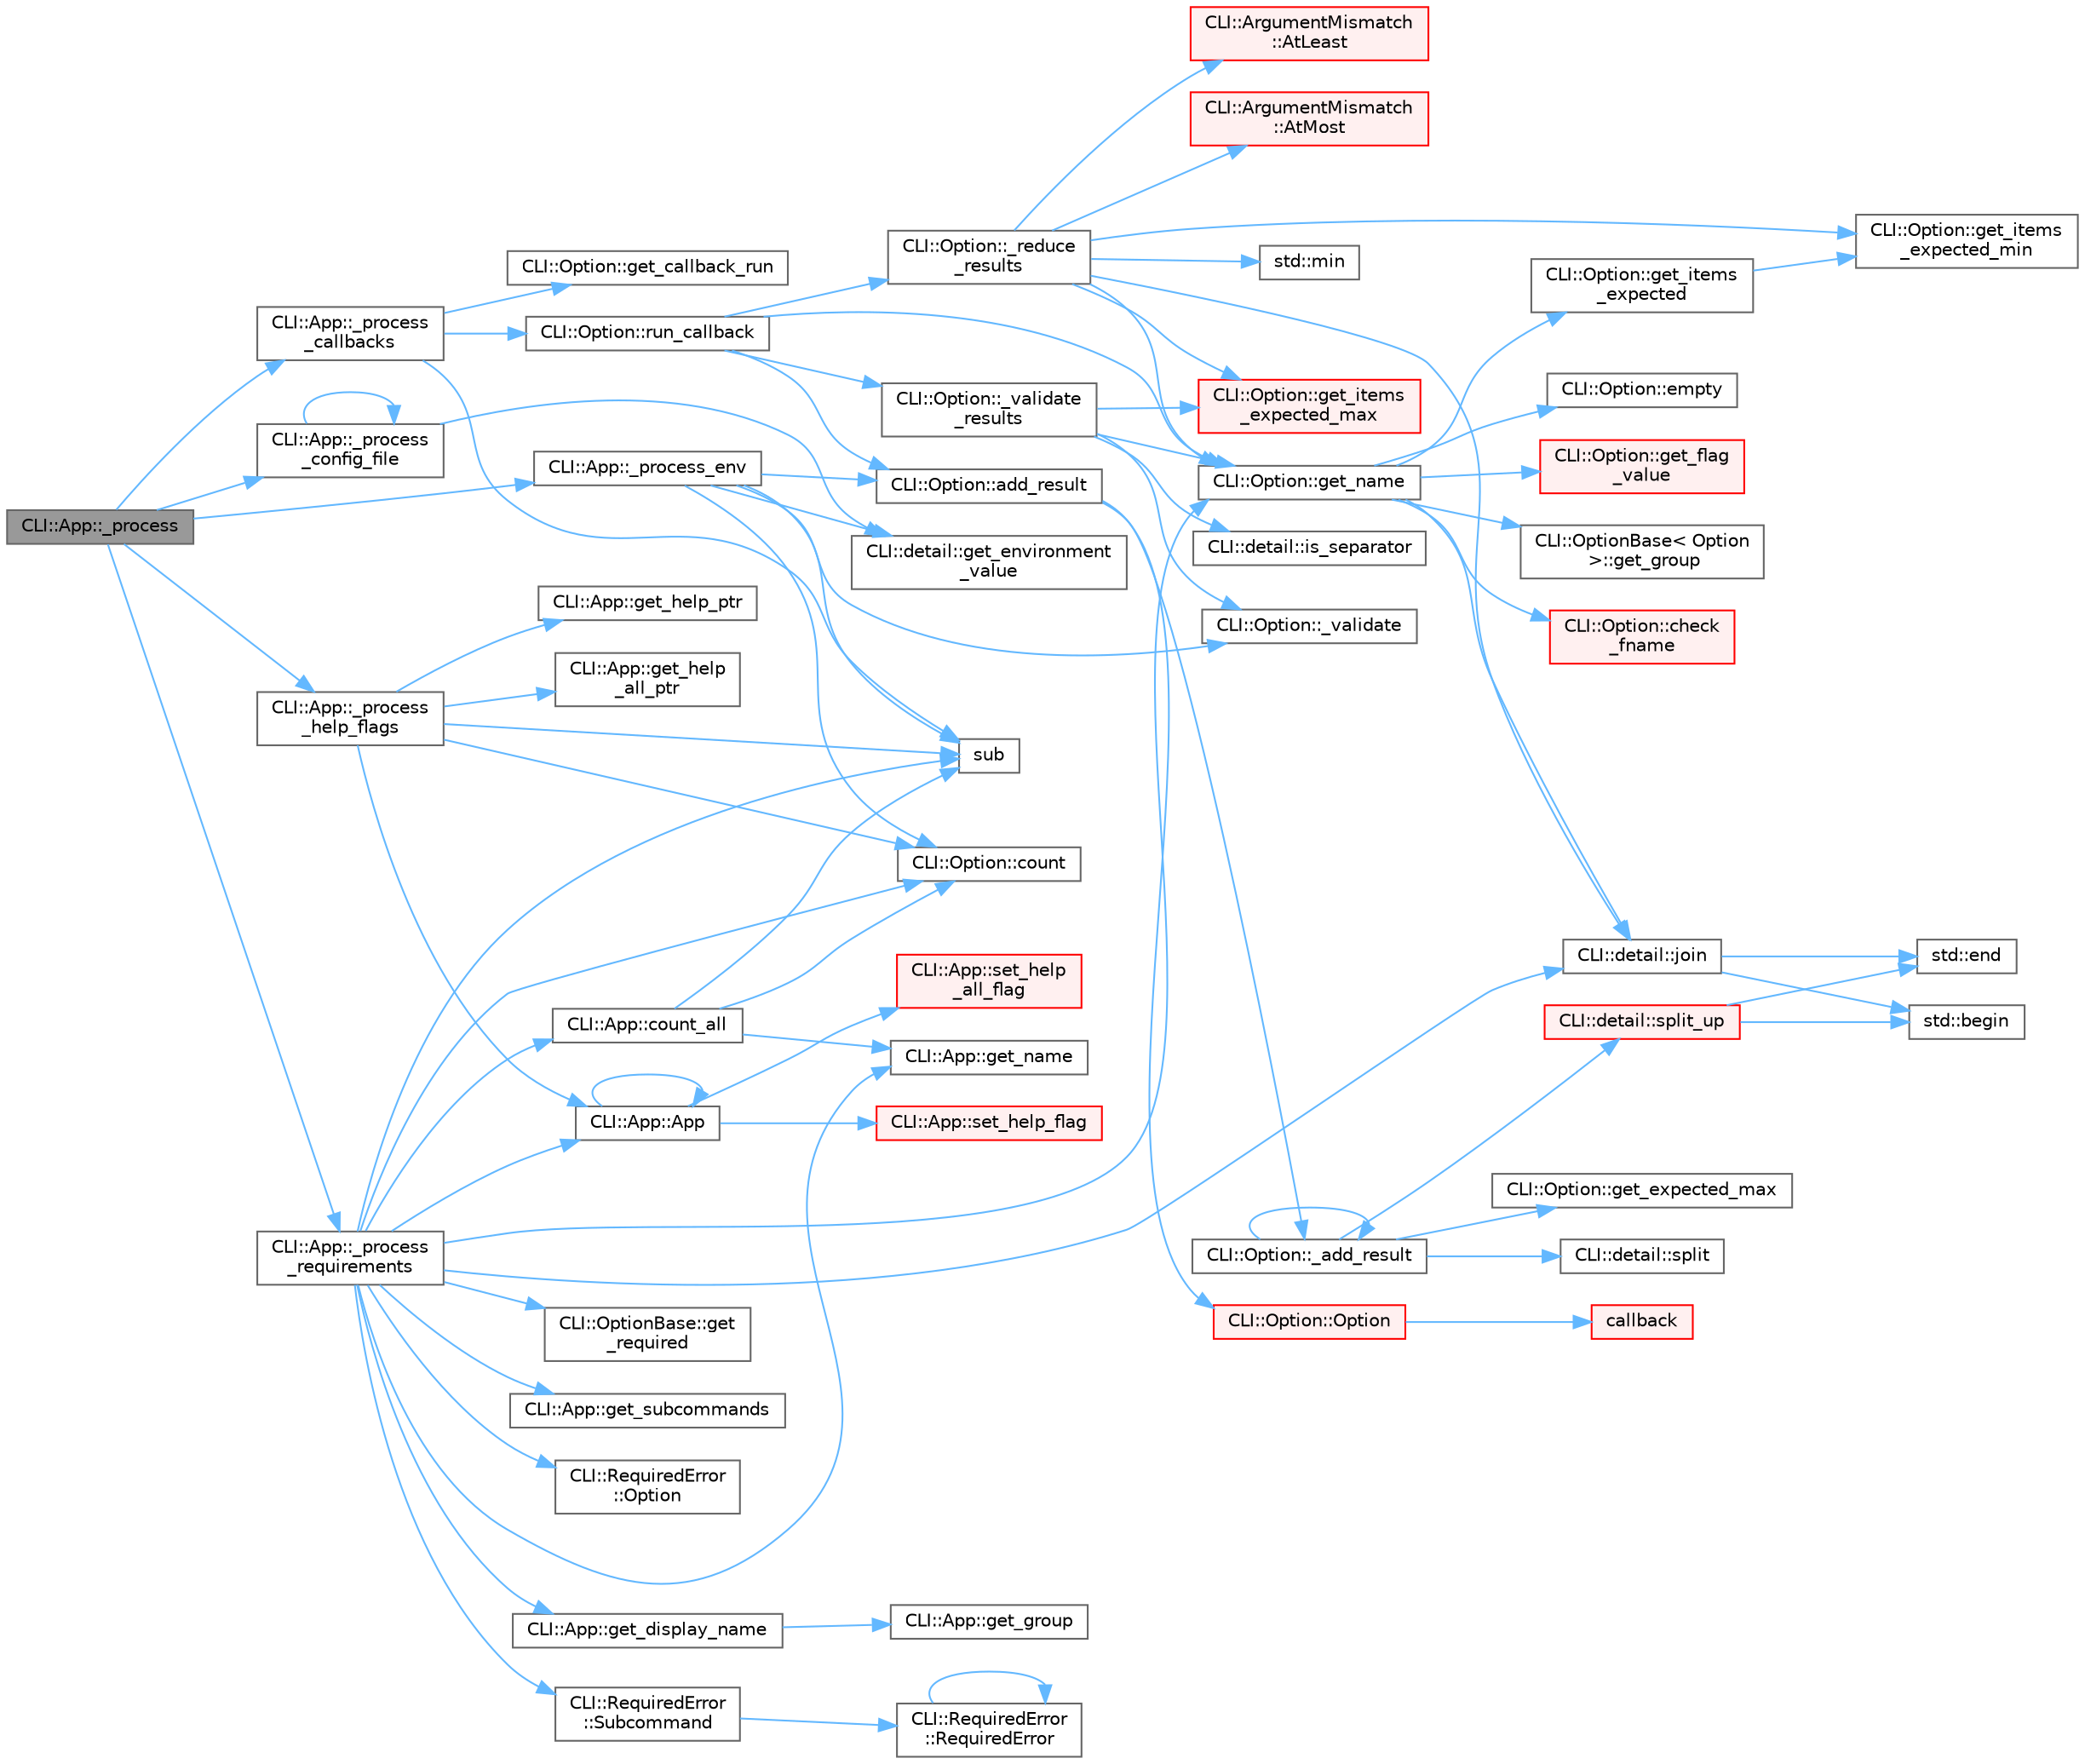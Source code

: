 digraph "CLI::App::_process"
{
 // LATEX_PDF_SIZE
  bgcolor="transparent";
  edge [fontname=Helvetica,fontsize=10,labelfontname=Helvetica,labelfontsize=10];
  node [fontname=Helvetica,fontsize=10,shape=box,height=0.2,width=0.4];
  rankdir="LR";
  Node1 [id="Node000001",label="CLI::App::_process",height=0.2,width=0.4,color="gray40", fillcolor="grey60", style="filled", fontcolor="black",tooltip="Process callbacks and such."];
  Node1 -> Node2 [id="edge1_Node000001_Node000002",color="steelblue1",style="solid",tooltip=" "];
  Node2 [id="Node000002",label="CLI::App::_process\l_callbacks",height=0.2,width=0.4,color="grey40", fillcolor="white", style="filled",URL="$class_c_l_i_1_1_app.html#ac6516089c28007d8502bb48067a60c85",tooltip="Process callbacks. Runs on all subcommands."];
  Node2 -> Node3 [id="edge2_Node000002_Node000003",color="steelblue1",style="solid",tooltip=" "];
  Node3 [id="Node000003",label="CLI::Option::get_callback_run",height=0.2,width=0.4,color="grey40", fillcolor="white", style="filled",URL="$class_c_l_i_1_1_option.html#a4c0023b0ba34fb5f230a8f09f035bd41",tooltip="See if the callback has been run already"];
  Node2 -> Node4 [id="edge3_Node000002_Node000004",color="steelblue1",style="solid",tooltip=" "];
  Node4 [id="Node000004",label="CLI::Option::run_callback",height=0.2,width=0.4,color="grey40", fillcolor="white", style="filled",URL="$class_c_l_i_1_1_option.html#a3f124f1827ca11033d591b5673fc2ac2",tooltip="Process the callback"];
  Node4 -> Node5 [id="edge4_Node000004_Node000005",color="steelblue1",style="solid",tooltip=" "];
  Node5 [id="Node000005",label="CLI::Option::_reduce\l_results",height=0.2,width=0.4,color="grey40", fillcolor="white", style="filled",URL="$class_c_l_i_1_1_option.html#aa94827437444cbd41f9d59a84c35ca40",tooltip=" "];
  Node5 -> Node6 [id="edge5_Node000005_Node000006",color="steelblue1",style="solid",tooltip=" "];
  Node6 [id="Node000006",label="CLI::ArgumentMismatch\l::AtLeast",height=0.2,width=0.4,color="red", fillcolor="#FFF0F0", style="filled",URL="$class_c_l_i_1_1_argument_mismatch.html#a76c9d5822d9b0a2825a54a22e04e05ff",tooltip=" "];
  Node5 -> Node10 [id="edge6_Node000005_Node000010",color="steelblue1",style="solid",tooltip=" "];
  Node10 [id="Node000010",label="CLI::ArgumentMismatch\l::AtMost",height=0.2,width=0.4,color="red", fillcolor="#FFF0F0", style="filled",URL="$class_c_l_i_1_1_argument_mismatch.html#ae13fac165ff6b4fdc588d364dbaa85bf",tooltip=" "];
  Node5 -> Node11 [id="edge7_Node000005_Node000011",color="steelblue1",style="solid",tooltip=" "];
  Node11 [id="Node000011",label="CLI::Option::get_items\l_expected_max",height=0.2,width=0.4,color="red", fillcolor="#FFF0F0", style="filled",URL="$class_c_l_i_1_1_option.html#a7bdc3555509b93cbd8d5b9b2ccb3b016",tooltip="Get the maximum number of items expected to be returned and used for the callback"];
  Node5 -> Node14 [id="edge8_Node000005_Node000014",color="steelblue1",style="solid",tooltip=" "];
  Node14 [id="Node000014",label="CLI::Option::get_items\l_expected_min",height=0.2,width=0.4,color="grey40", fillcolor="white", style="filled",URL="$class_c_l_i_1_1_option.html#a65f68eaa288d2608560ae87f3c36f6fa",tooltip="The total min number of expected string values to be used"];
  Node5 -> Node15 [id="edge9_Node000005_Node000015",color="steelblue1",style="solid",tooltip=" "];
  Node15 [id="Node000015",label="CLI::Option::get_name",height=0.2,width=0.4,color="grey40", fillcolor="white", style="filled",URL="$class_c_l_i_1_1_option.html#a47e135d5198fd9df5b481091d2538b60",tooltip="Gets a comma separated list of names. Will include / prefer the positional name if positional is true..."];
  Node15 -> Node16 [id="edge10_Node000015_Node000016",color="steelblue1",style="solid",tooltip=" "];
  Node16 [id="Node000016",label="CLI::Option::check\l_fname",height=0.2,width=0.4,color="red", fillcolor="#FFF0F0", style="filled",URL="$class_c_l_i_1_1_option.html#a331870cf4db8893cac3af126aac487a8",tooltip="Requires \"--\" to be removed from string"];
  Node15 -> Node24 [id="edge11_Node000015_Node000024",color="steelblue1",style="solid",tooltip=" "];
  Node24 [id="Node000024",label="CLI::Option::empty",height=0.2,width=0.4,color="grey40", fillcolor="white", style="filled",URL="$class_c_l_i_1_1_option.html#ab9d324306095b7af93bc09812f5b4dec",tooltip="True if the option was not passed"];
  Node15 -> Node25 [id="edge12_Node000015_Node000025",color="steelblue1",style="solid",tooltip=" "];
  Node25 [id="Node000025",label="CLI::Option::get_flag\l_value",height=0.2,width=0.4,color="red", fillcolor="#FFF0F0", style="filled",URL="$class_c_l_i_1_1_option.html#aa006173c1a09b0ed01bff4b305b042ca",tooltip=" "];
  Node15 -> Node29 [id="edge13_Node000015_Node000029",color="steelblue1",style="solid",tooltip=" "];
  Node29 [id="Node000029",label="CLI::OptionBase\< Option\l \>::get_group",height=0.2,width=0.4,color="grey40", fillcolor="white", style="filled",URL="$class_c_l_i_1_1_option_base.html#aeb86193da05c10a12814ce45d2d16e0d",tooltip=" "];
  Node15 -> Node30 [id="edge14_Node000015_Node000030",color="steelblue1",style="solid",tooltip=" "];
  Node30 [id="Node000030",label="CLI::Option::get_items\l_expected",height=0.2,width=0.4,color="grey40", fillcolor="white", style="filled",URL="$class_c_l_i_1_1_option.html#aa12c4f65cf2ac9c58ebe050c46603fc0",tooltip="The total min number of expected string values to be used"];
  Node30 -> Node14 [id="edge15_Node000030_Node000014",color="steelblue1",style="solid",tooltip=" "];
  Node15 -> Node31 [id="edge16_Node000015_Node000031",color="steelblue1",style="solid",tooltip=" "];
  Node31 [id="Node000031",label="CLI::detail::join",height=0.2,width=0.4,color="grey40", fillcolor="white", style="filled",URL="$namespace_c_l_i_1_1detail.html#ab351f13ec104e2cba19ec6baf4a552f6",tooltip="Simple function to join a string"];
  Node31 -> Node18 [id="edge17_Node000031_Node000018",color="steelblue1",style="solid",tooltip=" "];
  Node18 [id="Node000018",label="std::begin",height=0.2,width=0.4,color="grey40", fillcolor="white", style="filled",URL="$namespacestd.html#aec76fc52a775d29bc4058c8e1405045a",tooltip=" "];
  Node31 -> Node19 [id="edge18_Node000031_Node000019",color="steelblue1",style="solid",tooltip=" "];
  Node19 [id="Node000019",label="std::end",height=0.2,width=0.4,color="grey40", fillcolor="white", style="filled",URL="$namespacestd.html#a35f71a4c49ddf38bb590177e3a4b2598",tooltip=" "];
  Node5 -> Node31 [id="edge19_Node000005_Node000031",color="steelblue1",style="solid",tooltip=" "];
  Node5 -> Node32 [id="edge20_Node000005_Node000032",color="steelblue1",style="solid",tooltip=" "];
  Node32 [id="Node000032",label="std::min",height=0.2,width=0.4,color="grey40", fillcolor="white", style="filled",URL="$namespacestd.html#ac7b9885417769949d76890454b6d072e",tooltip=" "];
  Node4 -> Node33 [id="edge21_Node000004_Node000033",color="steelblue1",style="solid",tooltip=" "];
  Node33 [id="Node000033",label="CLI::Option::_validate\l_results",height=0.2,width=0.4,color="grey40", fillcolor="white", style="filled",URL="$class_c_l_i_1_1_option.html#a7f80e1e545c91f8babef62cf52221d0d",tooltip="Run the results through the Validators"];
  Node33 -> Node34 [id="edge22_Node000033_Node000034",color="steelblue1",style="solid",tooltip=" "];
  Node34 [id="Node000034",label="CLI::Option::_validate",height=0.2,width=0.4,color="grey40", fillcolor="white", style="filled",URL="$class_c_l_i_1_1_option.html#afd4ba41c3478ceb636fdfc4dfdfcb2b3",tooltip=" "];
  Node33 -> Node11 [id="edge23_Node000033_Node000011",color="steelblue1",style="solid",tooltip=" "];
  Node33 -> Node15 [id="edge24_Node000033_Node000015",color="steelblue1",style="solid",tooltip=" "];
  Node33 -> Node35 [id="edge25_Node000033_Node000035",color="steelblue1",style="solid",tooltip=" "];
  Node35 [id="Node000035",label="CLI::detail::is_separator",height=0.2,width=0.4,color="grey40", fillcolor="white", style="filled",URL="$namespace_c_l_i_1_1detail.html#a53b46b96102830769cc02952392e782f",tooltip="check if a string is a container segment separator (empty or \"%%\")"];
  Node4 -> Node36 [id="edge26_Node000004_Node000036",color="steelblue1",style="solid",tooltip=" "];
  Node36 [id="Node000036",label="CLI::Option::add_result",height=0.2,width=0.4,color="grey40", fillcolor="white", style="filled",URL="$class_c_l_i_1_1_option.html#ae2f3035c86ed75260c3871a653f5e013",tooltip="Puts a result at the end"];
  Node36 -> Node37 [id="edge27_Node000036_Node000037",color="steelblue1",style="solid",tooltip=" "];
  Node37 [id="Node000037",label="CLI::Option::_add_result",height=0.2,width=0.4,color="grey40", fillcolor="white", style="filled",URL="$class_c_l_i_1_1_option.html#a2a5f4081506d6e1c937a8fc7346edfa4",tooltip="Add a single result to the result set, taking into account delimiters"];
  Node37 -> Node37 [id="edge28_Node000037_Node000037",color="steelblue1",style="solid",tooltip=" "];
  Node37 -> Node38 [id="edge29_Node000037_Node000038",color="steelblue1",style="solid",tooltip=" "];
  Node38 [id="Node000038",label="CLI::Option::get_expected_max",height=0.2,width=0.4,color="grey40", fillcolor="white", style="filled",URL="$class_c_l_i_1_1_option.html#abc2f07af59e6a602ea6295486360f349",tooltip="The max number of times the option expects to be included"];
  Node37 -> Node39 [id="edge30_Node000037_Node000039",color="steelblue1",style="solid",tooltip=" "];
  Node39 [id="Node000039",label="CLI::detail::split",height=0.2,width=0.4,color="grey40", fillcolor="white", style="filled",URL="$namespace_c_l_i_1_1detail.html#a51c7de56768f2801b0cf95f247b01f06",tooltip="Split a string by a delim"];
  Node37 -> Node40 [id="edge31_Node000037_Node000040",color="steelblue1",style="solid",tooltip=" "];
  Node40 [id="Node000040",label="CLI::detail::split_up",height=0.2,width=0.4,color="red", fillcolor="#FFF0F0", style="filled",URL="$namespace_c_l_i_1_1detail.html#a90b70b1a501978d788801723a01f3de9",tooltip=" "];
  Node40 -> Node18 [id="edge32_Node000040_Node000018",color="steelblue1",style="solid",tooltip=" "];
  Node40 -> Node19 [id="edge33_Node000040_Node000019",color="steelblue1",style="solid",tooltip=" "];
  Node36 -> Node48 [id="edge34_Node000036_Node000048",color="steelblue1",style="solid",tooltip=" "];
  Node48 [id="Node000048",label="CLI::Option::Option",height=0.2,width=0.4,color="red", fillcolor="#FFF0F0", style="filled",URL="$class_c_l_i_1_1_option.html#a577e99d3ea33598b4dc3605f544d14fc",tooltip="Making an option by hand is not defined, it must be made by the App class"];
  Node48 -> Node49 [id="edge35_Node000048_Node000049",color="steelblue1",style="solid",tooltip=" "];
  Node49 [id="Node000049",label="callback",height=0.2,width=0.4,color="red", fillcolor="#FFF0F0", style="filled",URL="$external_2spine-runtimes_2spine-sfml_2c_2example_2main_8cpp.html#a2f27b7fc84a39cace84d90f62a8d4c8e",tooltip=" "];
  Node4 -> Node15 [id="edge36_Node000004_Node000015",color="steelblue1",style="solid",tooltip=" "];
  Node2 -> Node93 [id="edge37_Node000002_Node000093",color="steelblue1",style="solid",tooltip=" "];
  Node93 [id="Node000093",label="sub",height=0.2,width=0.4,color="grey40", fillcolor="white", style="filled",URL="$svd__common_8h.html#abbcc1b1ba3de417b2c556b7a2f6d54f6",tooltip=" "];
  Node1 -> Node94 [id="edge38_Node000001_Node000094",color="steelblue1",style="solid",tooltip=" "];
  Node94 [id="Node000094",label="CLI::App::_process\l_config_file",height=0.2,width=0.4,color="grey40", fillcolor="white", style="filled",URL="$class_c_l_i_1_1_app.html#a4f7167feaea8b3cc01e1ac76dee0d7e1",tooltip="Read and process a configuration file (main app only)"];
  Node94 -> Node94 [id="edge39_Node000094_Node000094",color="steelblue1",style="solid",tooltip=" "];
  Node94 -> Node95 [id="edge40_Node000094_Node000095",color="steelblue1",style="solid",tooltip=" "];
  Node95 [id="Node000095",label="CLI::detail::get_environment\l_value",height=0.2,width=0.4,color="grey40", fillcolor="white", style="filled",URL="$namespace_c_l_i_1_1detail.html#aae4cdb1746f78c5d64ff2fada0dd7742",tooltip="get the value of an environmental variable or empty string if empty"];
  Node1 -> Node96 [id="edge41_Node000001_Node000096",color="steelblue1",style="solid",tooltip=" "];
  Node96 [id="Node000096",label="CLI::App::_process_env",height=0.2,width=0.4,color="grey40", fillcolor="white", style="filled",URL="$class_c_l_i_1_1_app.html#a7045703777a6954efb589983c4325770",tooltip="Get envname options if not yet passed. Runs on all subcommands."];
  Node96 -> Node34 [id="edge42_Node000096_Node000034",color="steelblue1",style="solid",tooltip=" "];
  Node96 -> Node36 [id="edge43_Node000096_Node000036",color="steelblue1",style="solid",tooltip=" "];
  Node96 -> Node97 [id="edge44_Node000096_Node000097",color="steelblue1",style="solid",tooltip=" "];
  Node97 [id="Node000097",label="CLI::Option::count",height=0.2,width=0.4,color="grey40", fillcolor="white", style="filled",URL="$class_c_l_i_1_1_option.html#a80fde04b01db5b894001fb9c0c86be88",tooltip="Count the total number of times an option was passed"];
  Node96 -> Node95 [id="edge45_Node000096_Node000095",color="steelblue1",style="solid",tooltip=" "];
  Node96 -> Node93 [id="edge46_Node000096_Node000093",color="steelblue1",style="solid",tooltip=" "];
  Node1 -> Node98 [id="edge47_Node000001_Node000098",color="steelblue1",style="solid",tooltip=" "];
  Node98 [id="Node000098",label="CLI::App::_process\l_help_flags",height=0.2,width=0.4,color="grey40", fillcolor="white", style="filled",URL="$class_c_l_i_1_1_app.html#a3516feafb524231a5f2ab07e75d54afe",tooltip=" "];
  Node98 -> Node99 [id="edge48_Node000098_Node000099",color="steelblue1",style="solid",tooltip=" "];
  Node99 [id="Node000099",label="CLI::App::App",height=0.2,width=0.4,color="grey40", fillcolor="white", style="filled",URL="$class_c_l_i_1_1_app.html#a8f5ebc36dcdff351cce50e3d3b89974f",tooltip="Special private constructor for subcommand"];
  Node99 -> Node99 [id="edge49_Node000099_Node000099",color="steelblue1",style="solid",tooltip=" "];
  Node99 -> Node100 [id="edge50_Node000099_Node000100",color="steelblue1",style="solid",tooltip=" "];
  Node100 [id="Node000100",label="CLI::App::set_help\l_all_flag",height=0.2,width=0.4,color="red", fillcolor="#FFF0F0", style="filled",URL="$class_c_l_i_1_1_app.html#af73694f6a3cc42e29e7274b77fdb5720",tooltip="Set a help all flag, replaced the existing one if present"];
  Node99 -> Node118 [id="edge51_Node000099_Node000118",color="steelblue1",style="solid",tooltip=" "];
  Node118 [id="Node000118",label="CLI::App::set_help_flag",height=0.2,width=0.4,color="red", fillcolor="#FFF0F0", style="filled",URL="$class_c_l_i_1_1_app.html#a0d5c8de603f1911aee549b649c68e083",tooltip="Set a help flag, replace the existing one if present"];
  Node98 -> Node97 [id="edge52_Node000098_Node000097",color="steelblue1",style="solid",tooltip=" "];
  Node98 -> Node119 [id="edge53_Node000098_Node000119",color="steelblue1",style="solid",tooltip=" "];
  Node119 [id="Node000119",label="CLI::App::get_help\l_all_ptr",height=0.2,width=0.4,color="grey40", fillcolor="white", style="filled",URL="$class_c_l_i_1_1_app.html#a55101fd7a6a2408b099b03b52f6f122e",tooltip="Get a pointer to the help all flag. (const)"];
  Node98 -> Node120 [id="edge54_Node000098_Node000120",color="steelblue1",style="solid",tooltip=" "];
  Node120 [id="Node000120",label="CLI::App::get_help_ptr",height=0.2,width=0.4,color="grey40", fillcolor="white", style="filled",URL="$class_c_l_i_1_1_app.html#a4720d5ded12ab00d3aa76bd195ad92be",tooltip="Get a pointer to the help flag."];
  Node98 -> Node93 [id="edge55_Node000098_Node000093",color="steelblue1",style="solid",tooltip=" "];
  Node1 -> Node121 [id="edge56_Node000001_Node000121",color="steelblue1",style="solid",tooltip=" "];
  Node121 [id="Node000121",label="CLI::App::_process\l_requirements",height=0.2,width=0.4,color="grey40", fillcolor="white", style="filled",URL="$class_c_l_i_1_1_app.html#a3840d250a48a79d944900932f697a026",tooltip="Verify required options and cross requirements. Subcommands too (only if selected)."];
  Node121 -> Node99 [id="edge57_Node000121_Node000099",color="steelblue1",style="solid",tooltip=" "];
  Node121 -> Node97 [id="edge58_Node000121_Node000097",color="steelblue1",style="solid",tooltip=" "];
  Node121 -> Node122 [id="edge59_Node000121_Node000122",color="steelblue1",style="solid",tooltip=" "];
  Node122 [id="Node000122",label="CLI::App::count_all",height=0.2,width=0.4,color="grey40", fillcolor="white", style="filled",URL="$class_c_l_i_1_1_app.html#a3bb4dd36c5381cd168ab76ee8551c92e",tooltip=" "];
  Node122 -> Node97 [id="edge60_Node000122_Node000097",color="steelblue1",style="solid",tooltip=" "];
  Node122 -> Node123 [id="edge61_Node000122_Node000123",color="steelblue1",style="solid",tooltip=" "];
  Node123 [id="Node000123",label="CLI::App::get_name",height=0.2,width=0.4,color="grey40", fillcolor="white", style="filled",URL="$class_c_l_i_1_1_app.html#af49a4f4b6c019a65a10b3c1bd830a1f8",tooltip="Get the name of the current app"];
  Node122 -> Node93 [id="edge62_Node000122_Node000093",color="steelblue1",style="solid",tooltip=" "];
  Node121 -> Node124 [id="edge63_Node000121_Node000124",color="steelblue1",style="solid",tooltip=" "];
  Node124 [id="Node000124",label="CLI::App::get_display_name",height=0.2,width=0.4,color="grey40", fillcolor="white", style="filled",URL="$class_c_l_i_1_1_app.html#a736e63f491740246feb71216802ed4df",tooltip="Get a display name for an app"];
  Node124 -> Node125 [id="edge64_Node000124_Node000125",color="steelblue1",style="solid",tooltip=" "];
  Node125 [id="Node000125",label="CLI::App::get_group",height=0.2,width=0.4,color="grey40", fillcolor="white", style="filled",URL="$class_c_l_i_1_1_app.html#ac1058e542c8b26a4246a77118d70aef5",tooltip="Get the group of this subcommand"];
  Node121 -> Node123 [id="edge65_Node000121_Node000123",color="steelblue1",style="solid",tooltip=" "];
  Node121 -> Node15 [id="edge66_Node000121_Node000015",color="steelblue1",style="solid",tooltip=" "];
  Node121 -> Node126 [id="edge67_Node000121_Node000126",color="steelblue1",style="solid",tooltip=" "];
  Node126 [id="Node000126",label="CLI::OptionBase::get\l_required",height=0.2,width=0.4,color="grey40", fillcolor="white", style="filled",URL="$class_c_l_i_1_1_option_base.html#a4a2814630a3bb90e590787ce42d328c0",tooltip="True if this is a required option"];
  Node121 -> Node127 [id="edge68_Node000121_Node000127",color="steelblue1",style="solid",tooltip=" "];
  Node127 [id="Node000127",label="CLI::App::get_subcommands",height=0.2,width=0.4,color="grey40", fillcolor="white", style="filled",URL="$class_c_l_i_1_1_app.html#acf060646654eaf47a4cf608f5e4d03b1",tooltip=" "];
  Node121 -> Node31 [id="edge69_Node000121_Node000031",color="steelblue1",style="solid",tooltip=" "];
  Node121 -> Node128 [id="edge70_Node000121_Node000128",color="steelblue1",style="solid",tooltip=" "];
  Node128 [id="Node000128",label="CLI::RequiredError\l::Option",height=0.2,width=0.4,color="grey40", fillcolor="white", style="filled",URL="$class_c_l_i_1_1_required_error.html#a1283b251494d088d860a89bc2a8bce7f",tooltip=" "];
  Node121 -> Node93 [id="edge71_Node000121_Node000093",color="steelblue1",style="solid",tooltip=" "];
  Node121 -> Node129 [id="edge72_Node000121_Node000129",color="steelblue1",style="solid",tooltip=" "];
  Node129 [id="Node000129",label="CLI::RequiredError\l::Subcommand",height=0.2,width=0.4,color="grey40", fillcolor="white", style="filled",URL="$class_c_l_i_1_1_required_error.html#af31b1d4286ced90b386783e13f8421b2",tooltip=" "];
  Node129 -> Node130 [id="edge73_Node000129_Node000130",color="steelblue1",style="solid",tooltip=" "];
  Node130 [id="Node000130",label="CLI::RequiredError\l::RequiredError",height=0.2,width=0.4,color="grey40", fillcolor="white", style="filled",URL="$class_c_l_i_1_1_required_error.html#a13150580687c3277d6d96cc0959c2adc",tooltip=" "];
  Node130 -> Node130 [id="edge74_Node000130_Node000130",color="steelblue1",style="solid",tooltip=" "];
}
